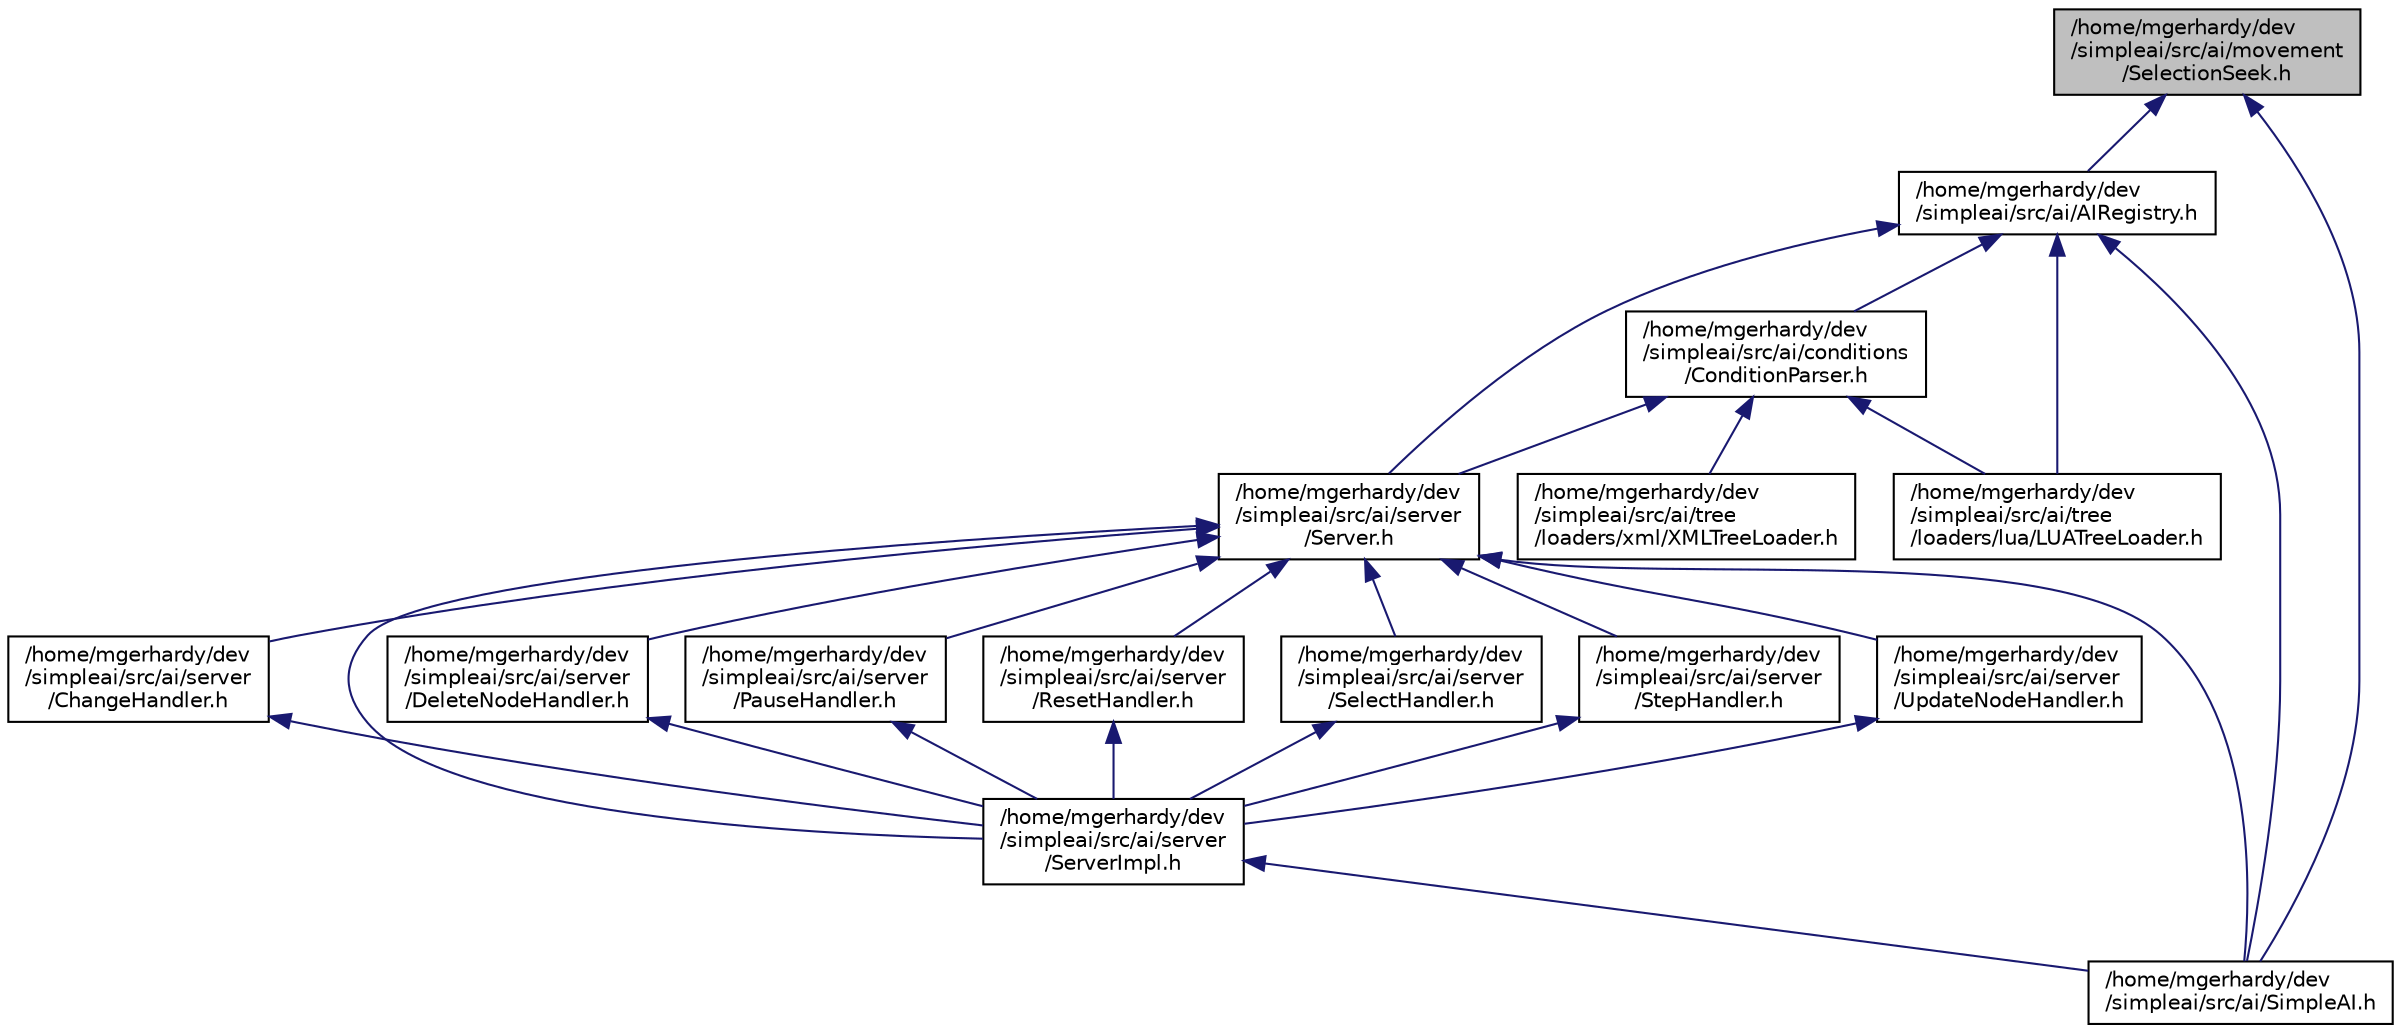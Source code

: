 digraph "/home/mgerhardy/dev/simpleai/src/ai/movement/SelectionSeek.h"
{
  edge [fontname="Helvetica",fontsize="10",labelfontname="Helvetica",labelfontsize="10"];
  node [fontname="Helvetica",fontsize="10",shape=record];
  Node1 [label="/home/mgerhardy/dev\l/simpleai/src/ai/movement\l/SelectionSeek.h",height=0.2,width=0.4,color="black", fillcolor="grey75", style="filled", fontcolor="black"];
  Node1 -> Node2 [dir="back",color="midnightblue",fontsize="10",style="solid",fontname="Helvetica"];
  Node2 [label="/home/mgerhardy/dev\l/simpleai/src/ai/AIRegistry.h",height=0.2,width=0.4,color="black", fillcolor="white", style="filled",URL="$AIRegistry_8h.html"];
  Node2 -> Node3 [dir="back",color="midnightblue",fontsize="10",style="solid",fontname="Helvetica"];
  Node3 [label="/home/mgerhardy/dev\l/simpleai/src/ai/conditions\l/ConditionParser.h",height=0.2,width=0.4,color="black", fillcolor="white", style="filled",URL="$ConditionParser_8h.html"];
  Node3 -> Node4 [dir="back",color="midnightblue",fontsize="10",style="solid",fontname="Helvetica"];
  Node4 [label="/home/mgerhardy/dev\l/simpleai/src/ai/server\l/Server.h",height=0.2,width=0.4,color="black", fillcolor="white", style="filled",URL="$Server_8h.html"];
  Node4 -> Node5 [dir="back",color="midnightblue",fontsize="10",style="solid",fontname="Helvetica"];
  Node5 [label="/home/mgerhardy/dev\l/simpleai/src/ai/server\l/ChangeHandler.h",height=0.2,width=0.4,color="black", fillcolor="white", style="filled",URL="$ChangeHandler_8h.html"];
  Node5 -> Node6 [dir="back",color="midnightblue",fontsize="10",style="solid",fontname="Helvetica"];
  Node6 [label="/home/mgerhardy/dev\l/simpleai/src/ai/server\l/ServerImpl.h",height=0.2,width=0.4,color="black", fillcolor="white", style="filled",URL="$ServerImpl_8h.html"];
  Node6 -> Node7 [dir="back",color="midnightblue",fontsize="10",style="solid",fontname="Helvetica"];
  Node7 [label="/home/mgerhardy/dev\l/simpleai/src/ai/SimpleAI.h",height=0.2,width=0.4,color="black", fillcolor="white", style="filled",URL="$SimpleAI_8h.html"];
  Node4 -> Node8 [dir="back",color="midnightblue",fontsize="10",style="solid",fontname="Helvetica"];
  Node8 [label="/home/mgerhardy/dev\l/simpleai/src/ai/server\l/DeleteNodeHandler.h",height=0.2,width=0.4,color="black", fillcolor="white", style="filled",URL="$DeleteNodeHandler_8h.html"];
  Node8 -> Node6 [dir="back",color="midnightblue",fontsize="10",style="solid",fontname="Helvetica"];
  Node4 -> Node9 [dir="back",color="midnightblue",fontsize="10",style="solid",fontname="Helvetica"];
  Node9 [label="/home/mgerhardy/dev\l/simpleai/src/ai/server\l/PauseHandler.h",height=0.2,width=0.4,color="black", fillcolor="white", style="filled",URL="$PauseHandler_8h.html"];
  Node9 -> Node6 [dir="back",color="midnightblue",fontsize="10",style="solid",fontname="Helvetica"];
  Node4 -> Node10 [dir="back",color="midnightblue",fontsize="10",style="solid",fontname="Helvetica"];
  Node10 [label="/home/mgerhardy/dev\l/simpleai/src/ai/server\l/ResetHandler.h",height=0.2,width=0.4,color="black", fillcolor="white", style="filled",URL="$ResetHandler_8h.html"];
  Node10 -> Node6 [dir="back",color="midnightblue",fontsize="10",style="solid",fontname="Helvetica"];
  Node4 -> Node11 [dir="back",color="midnightblue",fontsize="10",style="solid",fontname="Helvetica"];
  Node11 [label="/home/mgerhardy/dev\l/simpleai/src/ai/server\l/SelectHandler.h",height=0.2,width=0.4,color="black", fillcolor="white", style="filled",URL="$SelectHandler_8h.html"];
  Node11 -> Node6 [dir="back",color="midnightblue",fontsize="10",style="solid",fontname="Helvetica"];
  Node4 -> Node6 [dir="back",color="midnightblue",fontsize="10",style="solid",fontname="Helvetica"];
  Node4 -> Node12 [dir="back",color="midnightblue",fontsize="10",style="solid",fontname="Helvetica"];
  Node12 [label="/home/mgerhardy/dev\l/simpleai/src/ai/server\l/StepHandler.h",height=0.2,width=0.4,color="black", fillcolor="white", style="filled",URL="$StepHandler_8h.html"];
  Node12 -> Node6 [dir="back",color="midnightblue",fontsize="10",style="solid",fontname="Helvetica"];
  Node4 -> Node13 [dir="back",color="midnightblue",fontsize="10",style="solid",fontname="Helvetica"];
  Node13 [label="/home/mgerhardy/dev\l/simpleai/src/ai/server\l/UpdateNodeHandler.h",height=0.2,width=0.4,color="black", fillcolor="white", style="filled",URL="$UpdateNodeHandler_8h.html"];
  Node13 -> Node6 [dir="back",color="midnightblue",fontsize="10",style="solid",fontname="Helvetica"];
  Node4 -> Node7 [dir="back",color="midnightblue",fontsize="10",style="solid",fontname="Helvetica"];
  Node3 -> Node14 [dir="back",color="midnightblue",fontsize="10",style="solid",fontname="Helvetica"];
  Node14 [label="/home/mgerhardy/dev\l/simpleai/src/ai/tree\l/loaders/lua/LUATreeLoader.h",height=0.2,width=0.4,color="black", fillcolor="white", style="filled",URL="$LUATreeLoader_8h.html"];
  Node3 -> Node15 [dir="back",color="midnightblue",fontsize="10",style="solid",fontname="Helvetica"];
  Node15 [label="/home/mgerhardy/dev\l/simpleai/src/ai/tree\l/loaders/xml/XMLTreeLoader.h",height=0.2,width=0.4,color="black", fillcolor="white", style="filled",URL="$XMLTreeLoader_8h.html"];
  Node2 -> Node4 [dir="back",color="midnightblue",fontsize="10",style="solid",fontname="Helvetica"];
  Node2 -> Node7 [dir="back",color="midnightblue",fontsize="10",style="solid",fontname="Helvetica"];
  Node2 -> Node14 [dir="back",color="midnightblue",fontsize="10",style="solid",fontname="Helvetica"];
  Node1 -> Node7 [dir="back",color="midnightblue",fontsize="10",style="solid",fontname="Helvetica"];
}
